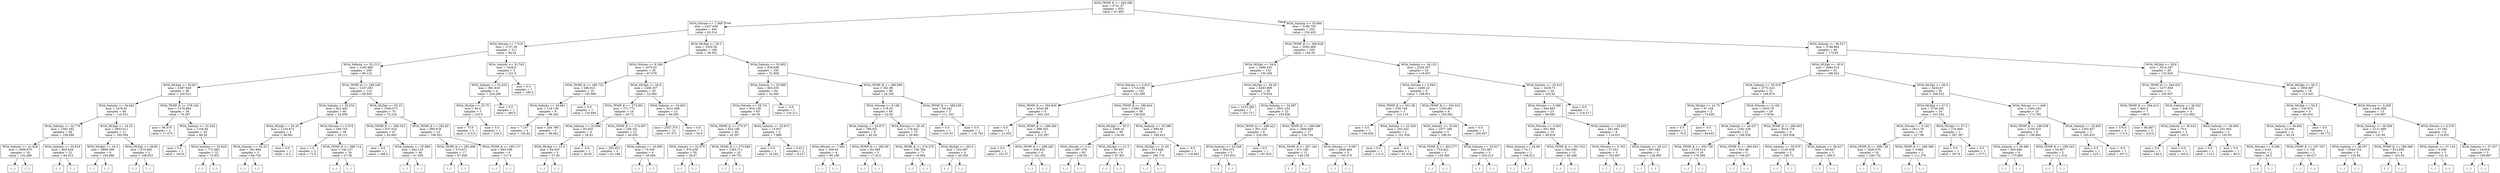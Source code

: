 digraph Tree {
node [shape=box] ;
0 [label="WOA_TEMP_K <= 294.306\nmse = 4741.37\nsamples = 655\nvalue = 97.893"] ;
1 [label="WOA_Nitrate <= 7.569\nmse = 2437.658\nsamples = 400\nvalue = 62.314"] ;
0 -> 1 [labeldistance=2.5, labelangle=45, headlabel="True"] ;
2 [label="WOA_Nitrate <= 7.518\nmse = 2727.26\nsamples = 211\nvalue = 84.34"] ;
1 -> 2 ;
3 [label="WOA_Salinity <= 35.213\nmse = 2185.469\nsamples = 206\nvalue = 80.122"] ;
2 -> 3 ;
4 [label="WOA_MLDpt <= 30.65\nmse = 2387.049\nsamples = 96\nvalue = 100.521"] ;
3 -> 4 ;
5 [label="WOA_Salinity <= 34.943\nmse = 2478.81\nsamples = 60\nvalue = 116.331"] ;
4 -> 5 ;
6 [label="WOA_Salinity <= 32.779\nmse = 1582.592\nsamples = 49\nvalue = 108.069"] ;
5 -> 6 ;
7 [label="WOA_Salinity <= 21.628\nmse = 1999.975\nsamples = 18\nvalue = 132.496"] ;
6 -> 7 ;
8 [label="(...)"] ;
7 -> 8 ;
19 [label="(...)"] ;
7 -> 19 ;
42 [label="WOA_Salinity <= 34.919\nmse = 863.528\nsamples = 31\nvalue = 94.915"] ;
6 -> 42 ;
43 [label="(...)"] ;
42 -> 43 ;
96 [label="(...)"] ;
42 -> 96 ;
99 [label="WOA_MLDpt <= 20.25\nmse = 4953.011\nsamples = 11\nvalue = 160.394"] ;
5 -> 99 ;
100 [label="WOA_MLDpt <= 16.3\nmse = 4696.599\nsamples = 6\nvalue = 194.888"] ;
99 -> 100 ;
101 [label="(...)"] ;
100 -> 101 ;
106 [label="(...)"] ;
100 -> 106 ;
109 [label="WOA_MLDpt <= 28.85\nmse = 875.802\nsamples = 5\nvalue = 108.653"] ;
99 -> 109 ;
110 [label="(...)"] ;
109 -> 110 ;
113 [label="(...)"] ;
109 -> 113 ;
116 [label="WOA_TEMP_K <= 278.162\nmse = 1276.664\nsamples = 36\nvalue = 76.297"] ;
4 -> 116 ;
117 [label="mse = 94.576\nsamples = 2\nvalue = 17.675"] ;
116 -> 117 ;
118 [label="WOA_Salinity <= 32.254\nmse = 1104.84\nsamples = 34\nvalue = 80.34"] ;
116 -> 118 ;
119 [label="mse = 0.0\nsamples = 2\nvalue = 163.0"] ;
118 -> 119 ;
120 [label="WOA_Salinity <= 32.818\nmse = 772.083\nsamples = 32\nvalue = 75.831"] ;
118 -> 120 ;
121 [label="(...)"] ;
120 -> 121 ;
122 [label="(...)"] ;
120 -> 122 ;
177 [label="WOA_TEMP_K <= 289.248\nmse = 1237.003\nsamples = 110\nvalue = 60.945"] ;
3 -> 177 ;
178 [label="WOA_Salinity <= 35.234\nmse = 422.493\nsamples = 40\nvalue = 32.658"] ;
177 -> 178 ;
179 [label="WOA_MLDpt <= 50.35\nmse = 1154.872\nsamples = 4\nvalue = 68.841"] ;
178 -> 179 ;
180 [label="WOA_Salinity <= 35.23\nmse = 181.884\nsamples = 3\nvalue = 84.726"] ;
179 -> 180 ;
181 [label="(...)"] ;
180 -> 181 ;
182 [label="(...)"] ;
180 -> 182 ;
183 [label="mse = 0.0\nsamples = 1\nvalue = 5.3"] ;
179 -> 183 ;
184 [label="WOA_Nitrate <= 0.074\nmse = 209.753\nsamples = 36\nvalue = 29.111"] ;
178 -> 184 ;
185 [label="mse = 1.0\nsamples = 2\nvalue = 72.0"] ;
184 -> 185 ;
186 [label="WOA_TEMP_K <= 286.714\nmse = 140.127\nsamples = 34\nvalue = 27.36"] ;
184 -> 186 ;
187 [label="(...)"] ;
186 -> 187 ;
206 [label="(...)"] ;
186 -> 206 ;
225 [label="WOA_MLDpt <= 55.15\nmse = 1040.572\nsamples = 70\nvalue = 75.216"] ;
177 -> 225 ;
226 [label="WOA_TEMP_K <= 289.552\nmse = 637.916\nsamples = 47\nvalue = 62.665"] ;
225 -> 226 ;
227 [label="mse = 0.0\nsamples = 1\nvalue = 188.0"] ;
226 -> 227 ;
228 [label="WOA_Salinity <= 35.888\nmse = 442.118\nsamples = 46\nvalue = 61.059"] ;
226 -> 228 ;
229 [label="(...)"] ;
228 -> 229 ;
268 [label="(...)"] ;
228 -> 268 ;
305 [label="WOA_TEMP_K <= 292.82\nmse = 685.678\nsamples = 23\nvalue = 106.201"] ;
225 -> 305 ;
306 [label="WOA_TEMP_K <= 292.469\nmse = 373.671\nsamples = 17\nvalue = 97.828"] ;
305 -> 306 ;
307 [label="(...)"] ;
306 -> 307 ;
314 [label="(...)"] ;
306 -> 314 ;
325 [label="WOA_TEMP_K <= 293.171\nmse = 845.938\nsamples = 6\nvalue = 127.6"] ;
305 -> 325 ;
326 [label="(...)"] ;
325 -> 326 ;
327 [label="(...)"] ;
325 -> 327 ;
332 [label="WOA_Salinity <= 33.743\nmse = 1029.0\nsamples = 5\nvalue = 221.0"] ;
2 -> 332 ;
333 [label="WOA_Salinity <= 33.424\nmse = 881.633\nsamples = 4\nvalue = 234.286"] ;
332 -> 333 ;
334 [label="WOA_MLDpt <= 25.75\nmse = 64.0\nsamples = 3\nvalue = 216.0"] ;
333 -> 334 ;
335 [label="mse = 75.0\nsamples = 2\nvalue = 215.0"] ;
334 -> 335 ;
336 [label="mse = 0.0\nsamples = 1\nvalue = 220.0"] ;
334 -> 336 ;
337 [label="mse = 0.0\nsamples = 1\nvalue = 280.0"] ;
333 -> 337 ;
338 [label="mse = 0.0\nsamples = 1\nvalue = 190.0"] ;
332 -> 338 ;
339 [label="WOA_MLDpt <= 30.3\nmse = 1020.56\nsamples = 189\nvalue = 38.352"] ;
1 -> 339 ;
340 [label="WOA_Nitrate <= 9.248\nmse = 1675.03\nsamples = 39\nvalue = 67.679"] ;
339 -> 340 ;
341 [label="WOA_TEMP_K <= 285.722\nmse = 286.913\nsamples = 10\nvalue = 105.966"] ;
340 -> 341 ;
342 [label="WOA_Salinity <= 34.961\nmse = 119.138\nsamples = 9\nvalue = 99.343"] ;
341 -> 342 ;
343 [label="mse = 7.107\nsamples = 4\nvalue = 100.44"] ;
342 -> 343 ;
344 [label="mse = 246.799\nsamples = 5\nvalue = 98.062"] ;
342 -> 344 ;
345 [label="mse = 0.0\nsamples = 1\nvalue = 134.669"] ;
341 -> 345 ;
346 [label="WOA_MLDpt <= 28.8\nmse = 1409.357\nsamples = 29\nvalue = 52.364"] ;
340 -> 346 ;
347 [label="WOA_TEMP_K <= 273.961\nmse = 271.772\nsamples = 16\nvalue = 40.72"] ;
346 -> 347 ;
348 [label="WOA_Salinity <= 33.896\nmse = 83.652\nsamples = 6\nvalue = 28.43"] ;
347 -> 348 ;
349 [label="WOA_MLDpt <= 23.5\nmse = 84.455\nsamples = 5\nvalue = 27.06"] ;
348 -> 349 ;
350 [label="(...)"] ;
349 -> 350 ;
351 [label="(...)"] ;
349 -> 351 ;
352 [label="mse = -0.0\nsamples = 1\nvalue = 36.65"] ;
348 -> 352 ;
353 [label="WOA_TEMP_K <= 274.007\nmse = 256.181\nsamples = 10\nvalue = 46.455"] ;
347 -> 353 ;
354 [label="mse = 292.451\nsamples = 4\nvalue = 61.198"] ;
353 -> 354 ;
355 [label="WOA_Salinity <= 33.695\nmse = 75.036\nsamples = 6\nvalue = 39.084"] ;
353 -> 355 ;
356 [label="(...)"] ;
355 -> 356 ;
363 [label="(...)"] ;
355 -> 363 ;
364 [label="WOA_Salinity <= 33.603\nmse = 2431.498\nsamples = 13\nvalue = 66.595"] ;
346 -> 364 ;
365 [label="mse = 2557.374\nsamples = 12\nvalue = 67.571"] ;
364 -> 365 ;
366 [label="mse = 0.0\nsamples = 1\nvalue = 50.0"] ;
364 -> 366 ;
367 [label="WOA_Salinity <= 33.902\nmse = 639.838\nsamples = 150\nvalue = 31.808"] ;
339 -> 367 ;
368 [label="WOA_Salinity <= 33.899\nmse = 802.555\nsamples = 64\nvalue = 42.095"] ;
367 -> 368 ;
369 [label="WOA_Nitrate <= 28.731\nmse = 653.138\nsamples = 63\nvalue = 40.34"] ;
368 -> 369 ;
370 [label="WOA_TEMP_K <= 275.57\nmse = 624.196\nsamples = 60\nvalue = 42.307"] ;
369 -> 370 ;
371 [label="WOA_Salinity <= 32.979\nmse = 470.038\nsamples = 50\nvalue = 39.67"] ;
370 -> 371 ;
372 [label="(...)"] ;
371 -> 372 ;
375 [label="(...)"] ;
371 -> 375 ;
450 [label="WOA_TEMP_K <= 275.848\nmse = 1293.711\nsamples = 10\nvalue = 59.751"] ;
370 -> 450 ;
451 [label="(...)"] ;
450 -> 451 ;
452 [label="(...)"] ;
450 -> 452 ;
469 [label="WOA_Salinity <= 33.873\nmse = 13.827\nsamples = 3\nvalue = 7.889"] ;
369 -> 469 ;
470 [label="mse = 0.0\nsamples = 1\nvalue = 16.202"] ;
469 -> 470 ;
471 [label="mse = 0.011\nsamples = 2\nvalue = 6.227"] ;
469 -> 471 ;
472 [label="mse = -0.0\nsamples = 1\nvalue = 134.211"] ;
368 -> 472 ;
473 [label="WOA_TEMP_K <= 286.095\nmse = 381.89\nsamples = 86\nvalue = 24.165"] ;
367 -> 473 ;
474 [label="WOA_Nitrate <= 8.189\nmse = 278.35\nsamples = 84\nvalue = 22.94"] ;
473 -> 474 ;
475 [label="WOA_Salinity <= 34.973\nmse = 788.051\nsamples = 9\nvalue = 40.28"] ;
474 -> 475 ;
476 [label="WOA_Nitrate <= 7.642\nmse = 358.93\nsamples = 4\nvalue = 66.186"] ;
475 -> 476 ;
477 [label="(...)"] ;
476 -> 477 ;
480 [label="(...)"] ;
476 -> 480 ;
483 [label="WOA_TEMP_K <= 282.06\nmse = 62.499\nsamples = 5\nvalue = 17.612"] ;
475 -> 483 ;
484 [label="(...)"] ;
483 -> 484 ;
485 [label="(...)"] ;
483 -> 485 ;
490 [label="WOA_Nitrate <= 25.28\nmse = 178.441\nsamples = 75\nvalue = 20.892"] ;
474 -> 490 ;
491 [label="WOA_TEMP_K <= 274.279\nmse = 156.766\nsamples = 71\nvalue = 19.904"] ;
490 -> 491 ;
492 [label="(...)"] ;
491 -> 492 ;
503 [label="(...)"] ;
491 -> 503 ;
586 [label="WOA_MLDpt <= 183.9\nmse = 102.087\nsamples = 4\nvalue = 45.004"] ;
490 -> 586 ;
587 [label="(...)"] ;
586 -> 587 ;
590 [label="(...)"] ;
586 -> 590 ;
593 [label="WOA_TEMP_K <= 288.539\nmse = 58.242\nsamples = 2\nvalue = 111.162"] ;
473 -> 593 ;
594 [label="mse = 0.0\nsamples = 1\nvalue = 103.53"] ;
593 -> 594 ;
595 [label="mse = 0.0\nsamples = 1\nvalue = 118.793"] ;
593 -> 595 ;
596 [label="WOA_Salinity <= 35.694\nmse = 3189.759\nsamples = 255\nvalue = 154.483"] ;
0 -> 596 [labeldistance=2.5, labelangle=-45, headlabel="False"] ;
597 [label="WOA_TEMP_K <= 300.628\nmse = 2592.466\nsamples = 165\nvalue = 144.28"] ;
596 -> 597 ;
598 [label="WOA_MLDpt <= 54.8\nmse = 2499.455\nsamples = 132\nvalue = 150.206"] ;
597 -> 598 ;
599 [label="WOA_Nitrate <= 0.023\nmse = 1714.536\nsamples = 102\nvalue = 142.268"] ;
598 -> 599 ;
600 [label="WOA_TEMP_K <= 294.834\nmse = 4543.08\nsamples = 6\nvalue = 202.163"] ;
599 -> 600 ;
601 [label="mse = 0.0\nsamples = 1\nvalue = 21.053"] ;
600 -> 601 ;
602 [label="WOA_TEMP_K <= 296.284\nmse = 998.353\nsamples = 5\nvalue = 222.287"] ;
600 -> 602 ;
603 [label="mse = 0.0\nsamples = 1\nvalue = 152.57"] ;
602 -> 603 ;
604 [label="WOA_TEMP_K <= 298.283\nmse = 439.652\nsamples = 4\nvalue = 231.001"] ;
602 -> 604 ;
605 [label="(...)"] ;
604 -> 605 ;
608 [label="(...)"] ;
604 -> 608 ;
609 [label="WOA_TEMP_K <= 299.624\nmse = 1288.512\nsamples = 96\nvalue = 138.428"] ;
599 -> 609 ;
610 [label="WOA_MLDpt <= 50.3\nmse = 1098.16\nsamples = 90\nvalue = 134.56"] ;
609 -> 610 ;
611 [label="WOA_Nitrate <= 0.11\nmse = 987.578\nsamples = 82\nvalue = 138.39"] ;
610 -> 611 ;
612 [label="(...)"] ;
611 -> 612 ;
625 [label="(...)"] ;
611 -> 625 ;
734 [label="WOA_MLDpt <= 51.5\nmse = 89.487\nsamples = 8\nvalue = 87.901"] ;
610 -> 734 ;
735 [label="(...)"] ;
734 -> 735 ;
742 [label="(...)"] ;
734 -> 742 ;
749 [label="WOA_Salinity <= 35.396\nmse = 999.94\nsamples = 6\nvalue = 189.423"] ;
609 -> 749 ;
750 [label="WOA_MLDpt <= 21.65\nmse = 514.846\nsamples = 5\nvalue = 196.716"] ;
749 -> 750 ;
751 [label="(...)"] ;
750 -> 751 ;
754 [label="(...)"] ;
750 -> 754 ;
759 [label="mse = -0.0\nsamples = 1\nvalue = 116.492"] ;
749 -> 759 ;
760 [label="WOA_MLDpt <= 56.25\nmse = 4283.899\nsamples = 30\nvalue = 178.854"] ;
598 -> 760 ;
761 [label="mse = 1415.289\nsamples = 7\nvalue = 252.727"] ;
760 -> 761 ;
762 [label="WOA_Salinity <= 34.387\nmse = 2931.254\nsamples = 23\nvalue = 155.636"] ;
760 -> 762 ;
763 [label="WOA_TEMP_K <= 298.422\nmse = 951.223\nsamples = 6\nvalue = 226.283"] ;
762 -> 763 ;
764 [label="WOA_Salinity <= 34.028\nmse = 903.472\nsamples = 5\nvalue = 235.833"] ;
763 -> 764 ;
765 [label="(...)"] ;
764 -> 765 ;
766 [label="(...)"] ;
764 -> 766 ;
767 [label="mse = 0.0\nsamples = 1\nvalue = 197.633"] ;
763 -> 767 ;
768 [label="WOA_TEMP_K <= 299.098\nmse = 1600.949\nsamples = 17\nvalue = 134.704"] ;
762 -> 768 ;
769 [label="WOA_TEMP_K <= 297.164\nmse = 471.186\nsamples = 12\nvalue = 149.158"] ;
768 -> 769 ;
770 [label="(...)"] ;
769 -> 770 ;
773 [label="(...)"] ;
769 -> 773 ;
782 [label="WOA_Nitrate <= 0.097\nmse = 2609.484\nsamples = 5\nvalue = 100.375"] ;
768 -> 782 ;
783 [label="(...)"] ;
782 -> 783 ;
784 [label="(...)"] ;
782 -> 784 ;
787 [label="WOA_Salinity <= 34.132\nmse = 2226.307\nsamples = 33\nvalue = 119.647"] ;
597 -> 787 ;
788 [label="WOA_Nitrate <= 0.084\nmse = 2480.24\nsamples = 9\nvalue = 168.831"] ;
787 -> 788 ;
789 [label="WOA_TEMP_K <= 301.38\nmse = 526.749\nsamples = 3\nvalue = 113.119"] ;
788 -> 789 ;
790 [label="mse = 0.0\nsamples = 1\nvalue = 146.656"] ;
789 -> 790 ;
791 [label="WOA_Salinity <= 33.334\nmse = 202.432\nsamples = 2\nvalue = 101.939"] ;
789 -> 791 ;
792 [label="mse = 0.0\nsamples = 1\nvalue = 112.0"] ;
791 -> 792 ;
793 [label="mse = -0.0\nsamples = 1\nvalue = 81.818"] ;
791 -> 793 ;
794 [label="WOA_TEMP_K <= 302.432\nmse = 1355.861\nsamples = 6\nvalue = 193.592"] ;
788 -> 794 ;
795 [label="WOA_Salinity <= 33.69\nmse = 1077.788\nsamples = 5\nvalue = 186.54"] ;
794 -> 795 ;
796 [label="WOA_TEMP_K <= 302.277\nmse = 753.822\nsamples = 2\nvalue = 158.586"] ;
795 -> 796 ;
797 [label="(...)"] ;
796 -> 797 ;
798 [label="(...)"] ;
796 -> 798 ;
799 [label="WOA_Salinity <= 33.817\nmse = 521.987\nsamples = 3\nvalue = 203.313"] ;
795 -> 799 ;
800 [label="(...)"] ;
799 -> 800 ;
801 [label="(...)"] ;
799 -> 801 ;
802 [label="mse = 0.0\nsamples = 1\nvalue = 250.007"] ;
794 -> 802 ;
803 [label="WOA_Salinity <= 35.415\nmse = 1028.73\nsamples = 24\nvalue = 102.82"] ;
787 -> 803 ;
804 [label="WOA_Nitrate <= 0.286\nmse = 684.983\nsamples = 23\nvalue = 99.693"] ;
803 -> 804 ;
805 [label="WOA_Nitrate <= 0.024\nmse = 601.904\nsamples = 15\nvalue = 89.918"] ;
804 -> 805 ;
806 [label="WOA_Salinity <= 34.68\nmse = 74.17\nsamples = 2\nvalue = 138.612"] ;
805 -> 806 ;
807 [label="(...)"] ;
806 -> 807 ;
808 [label="(...)"] ;
806 -> 808 ;
809 [label="WOA_TEMP_K <= 301.022\nmse = 393.849\nsamples = 13\nvalue = 85.048"] ;
805 -> 809 ;
810 [label="(...)"] ;
809 -> 810 ;
817 [label="(...)"] ;
809 -> 817 ;
834 [label="WOA_Salinity <= 34.955\nmse = 461.091\nsamples = 8\nvalue = 114.031"] ;
804 -> 834 ;
835 [label="WOA_Nitrate <= 0.763\nmse = 57.551\nsamples = 3\nvalue = 102.697"] ;
834 -> 835 ;
836 [label="(...)"] ;
835 -> 836 ;
839 [label="(...)"] ;
835 -> 839 ;
840 [label="WOA_Salinity <= 35.211\nmse = 607.683\nsamples = 5\nvalue = 126.985"] ;
834 -> 840 ;
841 [label="(...)"] ;
840 -> 841 ;
846 [label="(...)"] ;
840 -> 846 ;
849 [label="mse = 0.0\nsamples = 1\nvalue = 218.517"] ;
803 -> 849 ;
850 [label="WOA_Salinity <= 36.527\nmse = 3748.892\nsamples = 90\nvalue = 173.65"] ;
596 -> 850 ;
851 [label="WOA_MLDpt <= 30.9\nmse = 3482.514\nsamples = 61\nvalue = 188.024"] ;
850 -> 851 ;
852 [label="WOA_Salinity <= 35.919\nmse = 2772.222\nsamples = 31\nvalue = 168.874"] ;
851 -> 852 ;
853 [label="WOA_MLDpt <= 24.75\nmse = 97.164\nsamples = 2\nvalue = 74.929"] ;
852 -> 853 ;
854 [label="mse = 0.0\nsamples = 1\nvalue = 70.0"] ;
853 -> 854 ;
855 [label="mse = -0.0\nsamples = 1\nvalue = 94.643"] ;
853 -> 855 ;
856 [label="WOA_Nitrate <= 0.165\nmse = 2035.76\nsamples = 29\nvalue = 178.66"] ;
852 -> 856 ;
857 [label="WOA_Salinity <= 36.427\nmse = 1292.339\nsamples = 21\nvalue = 168.528"] ;
856 -> 857 ;
858 [label="WOA_TEMP_K <= 300.736\nmse = 1129.514\nsamples = 16\nvalue = 176.596"] ;
857 -> 858 ;
859 [label="(...)"] ;
858 -> 859 ;
868 [label="(...)"] ;
858 -> 868 ;
869 [label="WOA_TEMP_K <= 300.855\nmse = 641.88\nsamples = 5\nvalue = 136.257"] ;
857 -> 869 ;
870 [label="(...)"] ;
869 -> 870 ;
875 [label="(...)"] ;
869 -> 875 ;
876 [label="WOA_TEMP_K <= 299.403\nmse = 3016.778\nsamples = 8\nvalue = 205.938"] ;
856 -> 876 ;
877 [label="WOA_Salinity <= 35.975\nmse = 1145.938\nsamples = 5\nvalue = 180.72"] ;
876 -> 877 ;
878 [label="(...)"] ;
877 -> 878 ;
879 [label="(...)"] ;
877 -> 879 ;
884 [label="WOA_Salinity <= 36.427\nmse = 66.667\nsamples = 3\nvalue = 290.0"] ;
876 -> 884 ;
885 [label="(...)"] ;
884 -> 885 ;
886 [label="(...)"] ;
884 -> 886 ;
887 [label="WOA_MLDpt <= 58.4\nmse = 3434.67\nsamples = 30\nvalue = 208.322"] ;
851 -> 887 ;
888 [label="WOA_MLDpt <= 47.5\nmse = 2700.392\nsamples = 20\nvalue = 233.325"] ;
887 -> 888 ;
889 [label="WOA_Nitrate <= 0.182\nmse = 2611.79\nsamples = 18\nvalue = 227.09"] ;
888 -> 889 ;
890 [label="WOA_TEMP_K <= 298.726\nmse = 1620.079\nsamples = 16\nvalue = 236.732"] ;
889 -> 890 ;
891 [label="(...)"] ;
890 -> 891 ;
894 [label="(...)"] ;
890 -> 894 ;
899 [label="WOA_TEMP_K <= 299.389\nmse = 6.885\nsamples = 2\nvalue = 111.376"] ;
889 -> 899 ;
900 [label="(...)"] ;
899 -> 900 ;
901 [label="(...)"] ;
899 -> 901 ;
902 [label="WOA_MLDpt <= 57.2\nmse = 210.809\nsamples = 2\nvalue = 287.367"] ;
888 -> 902 ;
903 [label="mse = 0.0\nsamples = 1\nvalue = 307.9"] ;
902 -> 903 ;
904 [label="mse = 0.0\nsamples = 1\nvalue = 277.1"] ;
902 -> 904 ;
905 [label="WOA_Nitrate <= 1.449\nmse = 2393.244\nsamples = 10\nvalue = 173.795"] ;
887 -> 905 ;
906 [label="WOA_TEMP_K <= 298.038\nmse = 1159.325\nsamples = 8\nvalue = 156.894"] ;
905 -> 906 ;
907 [label="WOA_Salinity <= 36.496\nmse = 405.846\nsamples = 6\nvalue = 175.885"] ;
906 -> 907 ;
908 [label="(...)"] ;
907 -> 908 ;
915 [label="(...)"] ;
907 -> 915 ;
916 [label="WOA_TEMP_K <= 299.343\nmse = 24.487\nsamples = 2\nvalue = 111.314"] ;
906 -> 916 ;
917 [label="(...)"] ;
916 -> 917 ;
918 [label="(...)"] ;
916 -> 918 ;
919 [label="WOA_Salinity <= 35.859\nmse = 1263.827\nsamples = 2\nvalue = 245.625"] ;
905 -> 919 ;
920 [label="mse = 0.0\nsamples = 1\nvalue = 225.1"] ;
919 -> 920 ;
921 [label="mse = -0.0\nsamples = 1\nvalue = 307.2"] ;
919 -> 921 ;
922 [label="WOA_MLDpt <= 28.6\nmse = 2314.187\nsamples = 29\nvalue = 133.636"] ;
850 -> 922 ;
923 [label="WOA_TEMP_K <= 294.452\nmse = 1477.858\nsamples = 11\nvalue = 165.007"] ;
922 -> 923 ;
924 [label="WOA_TEMP_K <= 294.415\nmse = 800.0\nsamples = 7\nvalue = 190.0"] ;
923 -> 924 ;
925 [label="mse = 376.0\nsamples = 4\nvalue = 172.0"] ;
924 -> 925 ;
926 [label="mse = 66.667\nsamples = 3\nvalue = 220.0"] ;
924 -> 926 ;
927 [label="WOA_Salinity <= 36.552\nmse = 438.335\nsamples = 4\nvalue = 131.683"] ;
923 -> 927 ;
928 [label="WOA_Salinity <= 36.532\nmse = 75.0\nsamples = 2\nvalue = 145.0"] ;
927 -> 928 ;
929 [label="mse = 0.0\nsamples = 1\nvalue = 140.0"] ;
928 -> 929 ;
930 [label="mse = 0.0\nsamples = 1\nvalue = 160.0"] ;
928 -> 930 ;
931 [label="WOA_Salinity <= 36.609\nmse = 101.002\nsamples = 2\nvalue = 105.05"] ;
927 -> 931 ;
932 [label="mse = 0.0\nsamples = 1\nvalue = 115.1"] ;
931 -> 932 ;
933 [label="mse = 0.0\nsamples = 1\nvalue = 95.0"] ;
931 -> 933 ;
934 [label="WOA_MLDpt <= 56.3\nmse = 1859.587\nsamples = 18\nvalue = 114.541"] ;
922 -> 934 ;
935 [label="WOA_MLDpt <= 54.3\nmse = 156.872\nsamples = 5\nvalue = 68.454"] ;
934 -> 935 ;
936 [label="WOA_Salinity <= 36.802\nmse = 22.006\nsamples = 4\nvalue = 63.19"] ;
935 -> 936 ;
937 [label="WOA_Nitrate <= 0.296\nmse = 9.45\nsamples = 2\nvalue = 58.2"] ;
936 -> 937 ;
938 [label="(...)"] ;
937 -> 938 ;
939 [label="(...)"] ;
937 -> 939 ;
940 [label="WOA_TEMP_K <= 297.337\nmse = 2.706\nsamples = 2\nvalue = 66.517"] ;
936 -> 940 ;
941 [label="(...)"] ;
940 -> 941 ;
942 [label="(...)"] ;
940 -> 942 ;
943 [label="mse = 0.0\nsamples = 1\nvalue = 94.772"] ;
935 -> 943 ;
944 [label="WOA_Nitrate <= 0.258\nmse = 1446.308\nsamples = 13\nvalue = 130.807"] ;
934 -> 944 ;
945 [label="WOA_Salinity <= 36.559\nmse = 2121.899\nsamples = 7\nvalue = 141.99"] ;
944 -> 945 ;
946 [label="WOA_Salinity <= 36.557\nmse = 2544.734\nsamples = 3\nvalue = 120.94"] ;
945 -> 946 ;
947 [label="(...)"] ;
946 -> 947 ;
948 [label="(...)"] ;
946 -> 948 ;
949 [label="WOA_TEMP_K <= 296.068\nmse = 812.859\nsamples = 4\nvalue = 163.04"] ;
945 -> 949 ;
950 [label="(...)"] ;
949 -> 950 ;
951 [label="(...)"] ;
949 -> 951 ;
956 [label="WOA_Nitrate <= 0.378\nmse = 47.292\nsamples = 6\nvalue = 114.831"] ;
944 -> 956 ;
957 [label="WOA_Salinity <= 37.124\nmse = 9.508\nsamples = 3\nvalue = 121.41"] ;
956 -> 957 ;
958 [label="(...)"] ;
957 -> 958 ;
959 [label="(...)"] ;
957 -> 959 ;
962 [label="WOA_Salinity <= 37.027\nmse = 18.819\nsamples = 3\nvalue = 109.897"] ;
956 -> 962 ;
963 [label="(...)"] ;
962 -> 963 ;
966 [label="(...)"] ;
962 -> 966 ;
}